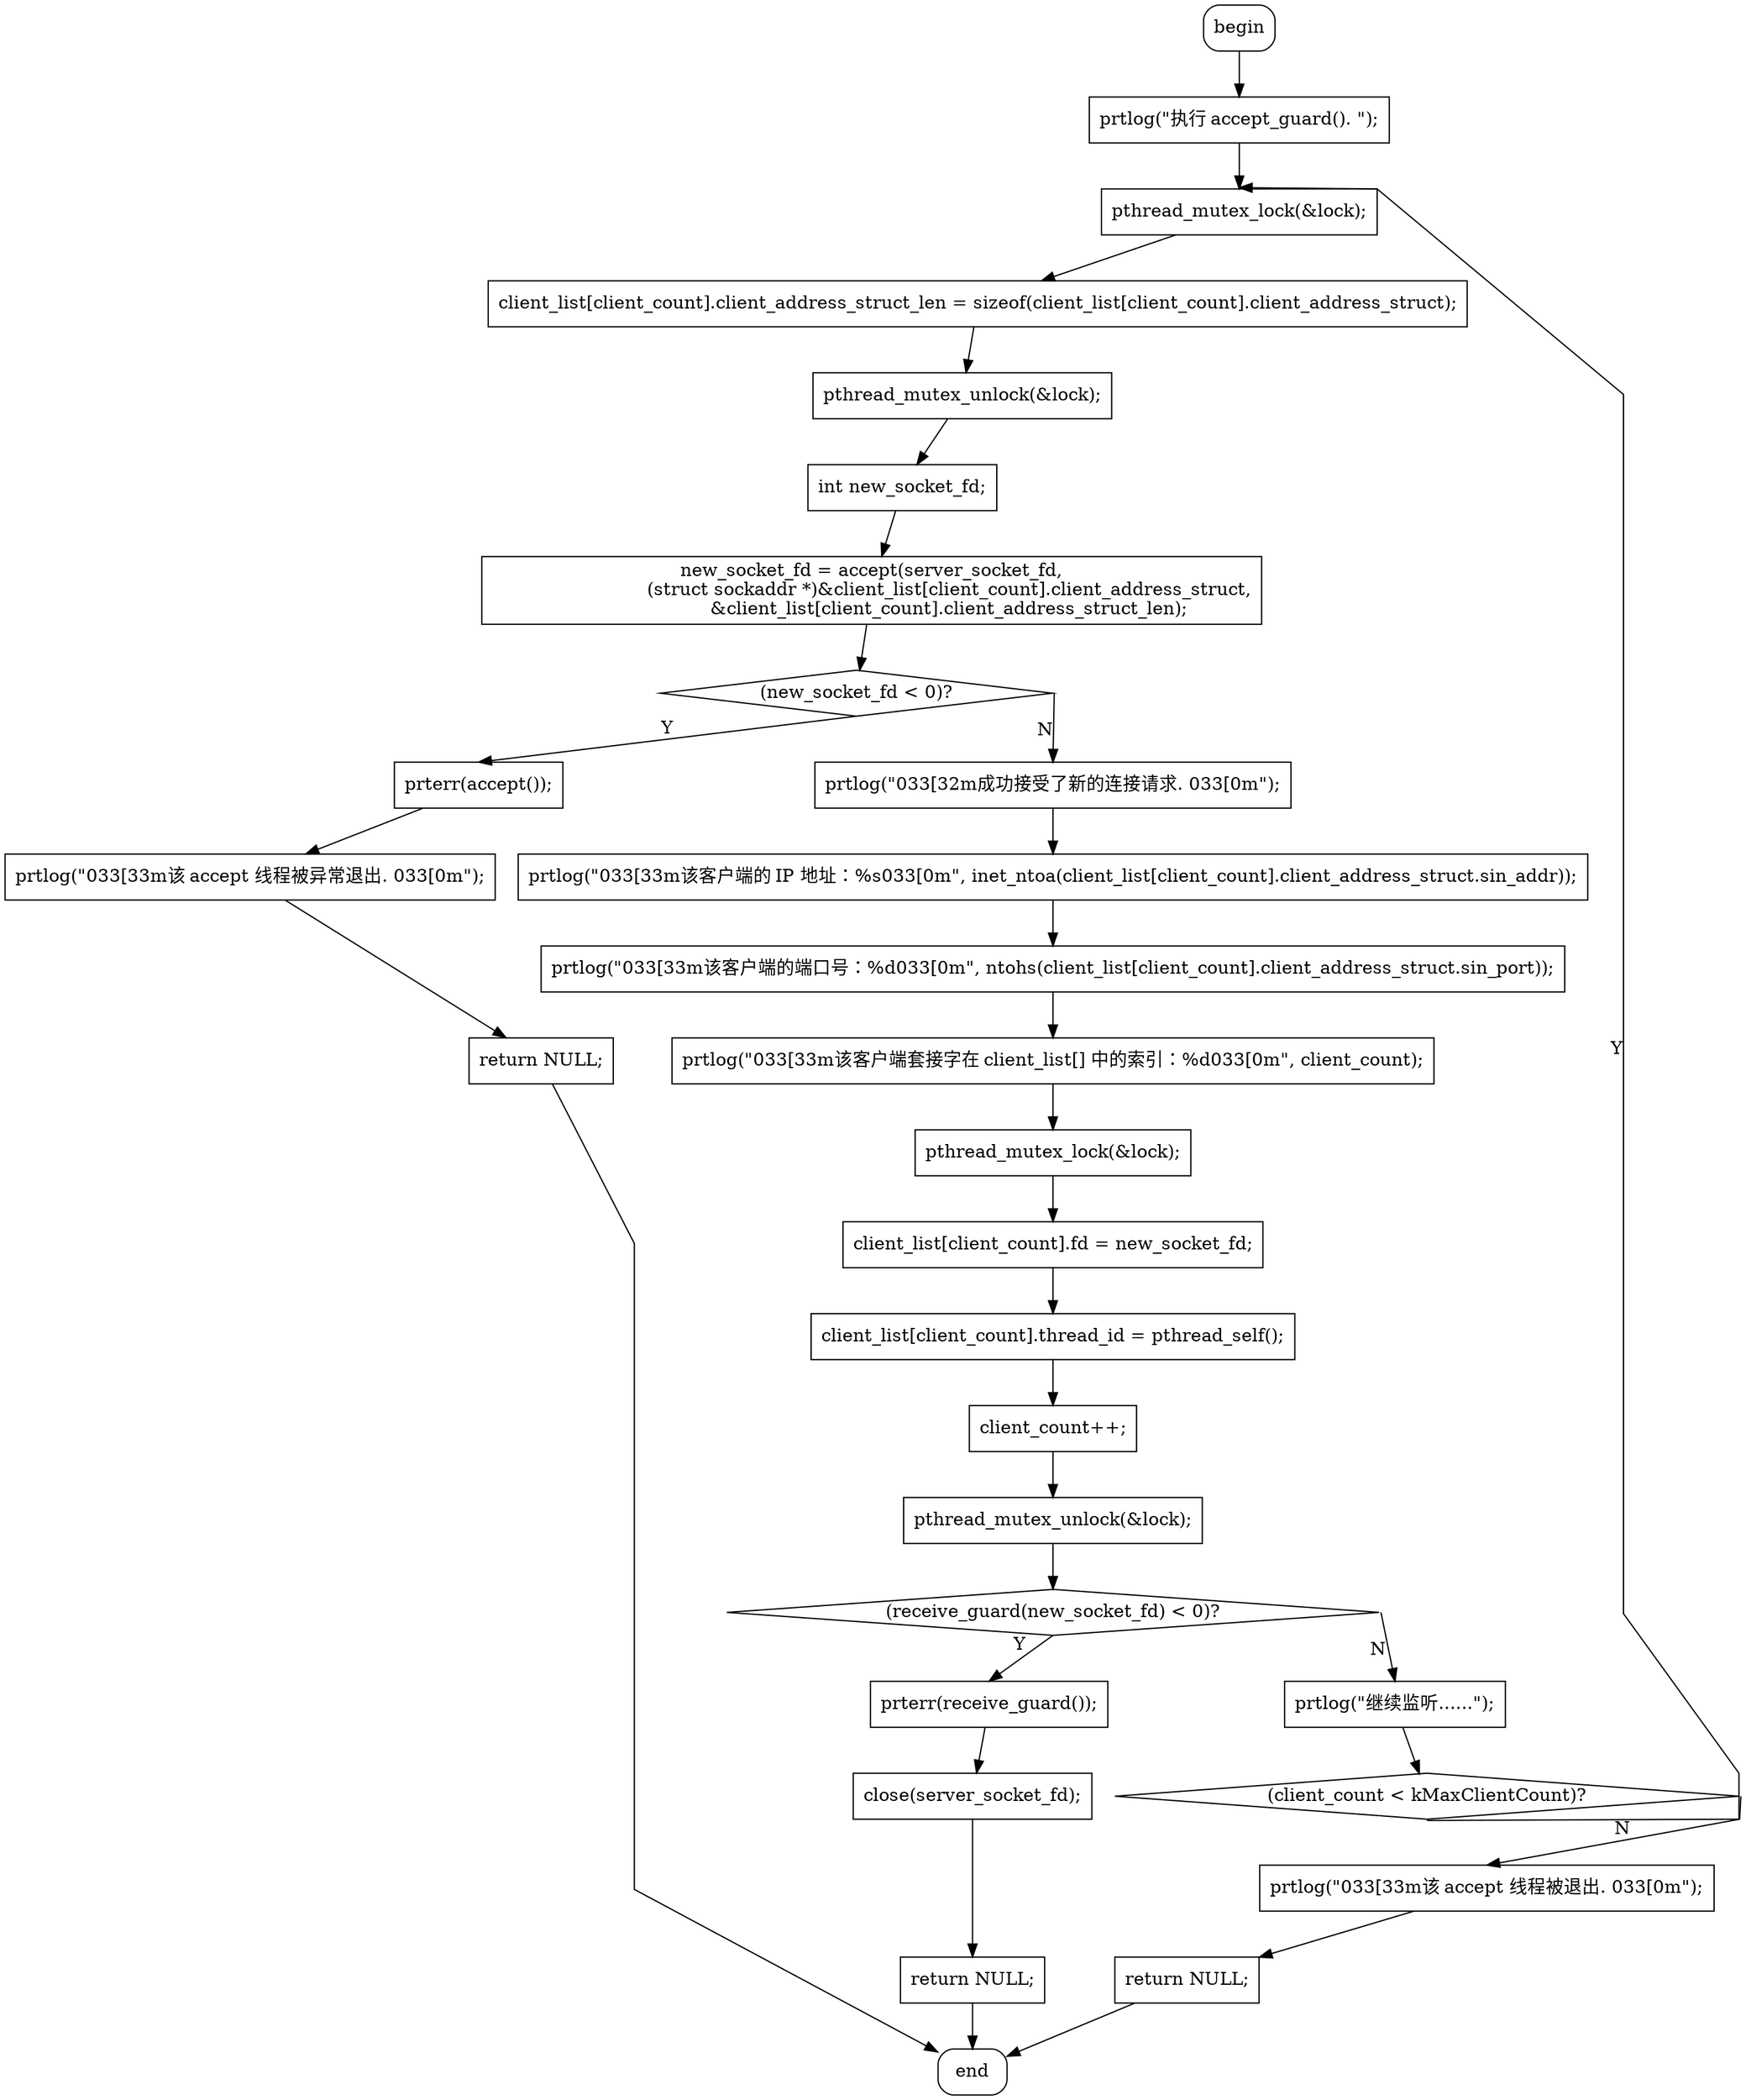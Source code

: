 digraph {
graph [splines=polyline];
D0 [shape=box, style=rounded, label="begin"];
{rank = sink; D1 [shape=box, style=rounded, label="end"];}
D4 [shape=box, label="prtlog(\"执行 accept_guard(). \");"];
D8 [shape=diamond, label="(client_count < kMaxClientCount)?"];
D11 [shape=box, label="pthread_mutex_lock(&lock);"];
D13 [shape=box, label="client_list[client_count].client_address_struct_len = sizeof(client_list[client_count].client_address_struct);"];
D15 [shape=box, label="pthread_mutex_unlock(&lock);"];
D17 [shape=box, label="int new_socket_fd;"];
D19 [shape=box, label="new_socket_fd = accept(server_socket_fd,
                           (struct sockaddr *)&client_list[client_count].client_address_struct,
                           &client_list[client_count].client_address_struct_len);"];
D21 [shape=diamond, label="(new_socket_fd < 0)?"];
D26 [shape=box, label="prterr(accept());"];
D28 [shape=box, label="prtlog(\"\033[33m该 accept 线程被异常退出. \033[0m\");"];
D30 [shape=box, label="return NULL;"];
D34 [shape=box, label="prtlog(\"\033[32m成功接受了新的连接请求. \033[0m\");"];
D36 [shape=box, label="prtlog(\"\033[33m该客户端的 IP 地址：%s\033[0m\", inet_ntoa(client_list[client_count].client_address_struct.sin_addr));"];
D38 [shape=box, label="prtlog(\"\033[33m该客户端的端口号：%d\033[0m\", ntohs(client_list[client_count].client_address_struct.sin_port));"];
D40 [shape=box, label="prtlog(\"\033[33m该客户端套接字在 client_list[] 中的索引：%d\033[0m\", client_count);"];
D42 [shape=box, label="pthread_mutex_lock(&lock);"];
D44 [shape=box, label="client_list[client_count].fd = new_socket_fd;"];
D46 [shape=box, label="client_list[client_count].thread_id = pthread_self();"];
D48 [shape=box, label="client_count++;"];
D50 [shape=box, label="pthread_mutex_unlock(&lock);"];
D52 [shape=diamond, label="(receive_guard(new_socket_fd) < 0)?"];
D57 [shape=box, label="prterr(receive_guard());"];
D59 [shape=box, label="close(server_socket_fd);"];
D61 [shape=box, label="return NULL;"];
D63 [shape=box, label="prtlog(\"继续监听......\");"];
D65 [shape=box, label="prtlog(\"\033[33m该 accept 线程被退出. \033[0m\");"];
D67 [shape=box, label="return NULL;"];
D8:e -> D65:n [xlabel=N];
D4 -> D11;
D11 -> D13;
D13 -> D15;
D15 -> D17;
D17 -> D19;
D19 -> D21;
D26 -> D28;
D28 -> D30;
D34 -> D36;
D30 -> D1;
D21:e -> D34:n [xlabel=N];
D36 -> D38;
D38 -> D40;
D40 -> D42;
D42 -> D44;
D44 -> D46;
D46 -> D48;
D48 -> D50;
D50 -> D52;
D52:e -> D63:n [xlabel=N];
D52:s -> D57:n [xlabel=Y];
D59 -> D61;
D63 -> D8;
D61 -> D1;
D57 -> D59;
D65 -> D67;
D21:s -> D26:n [xlabel=Y];
D8:s -> D11:n [xlabel=Y];
D67 -> D1;
D0 -> D4;
}
